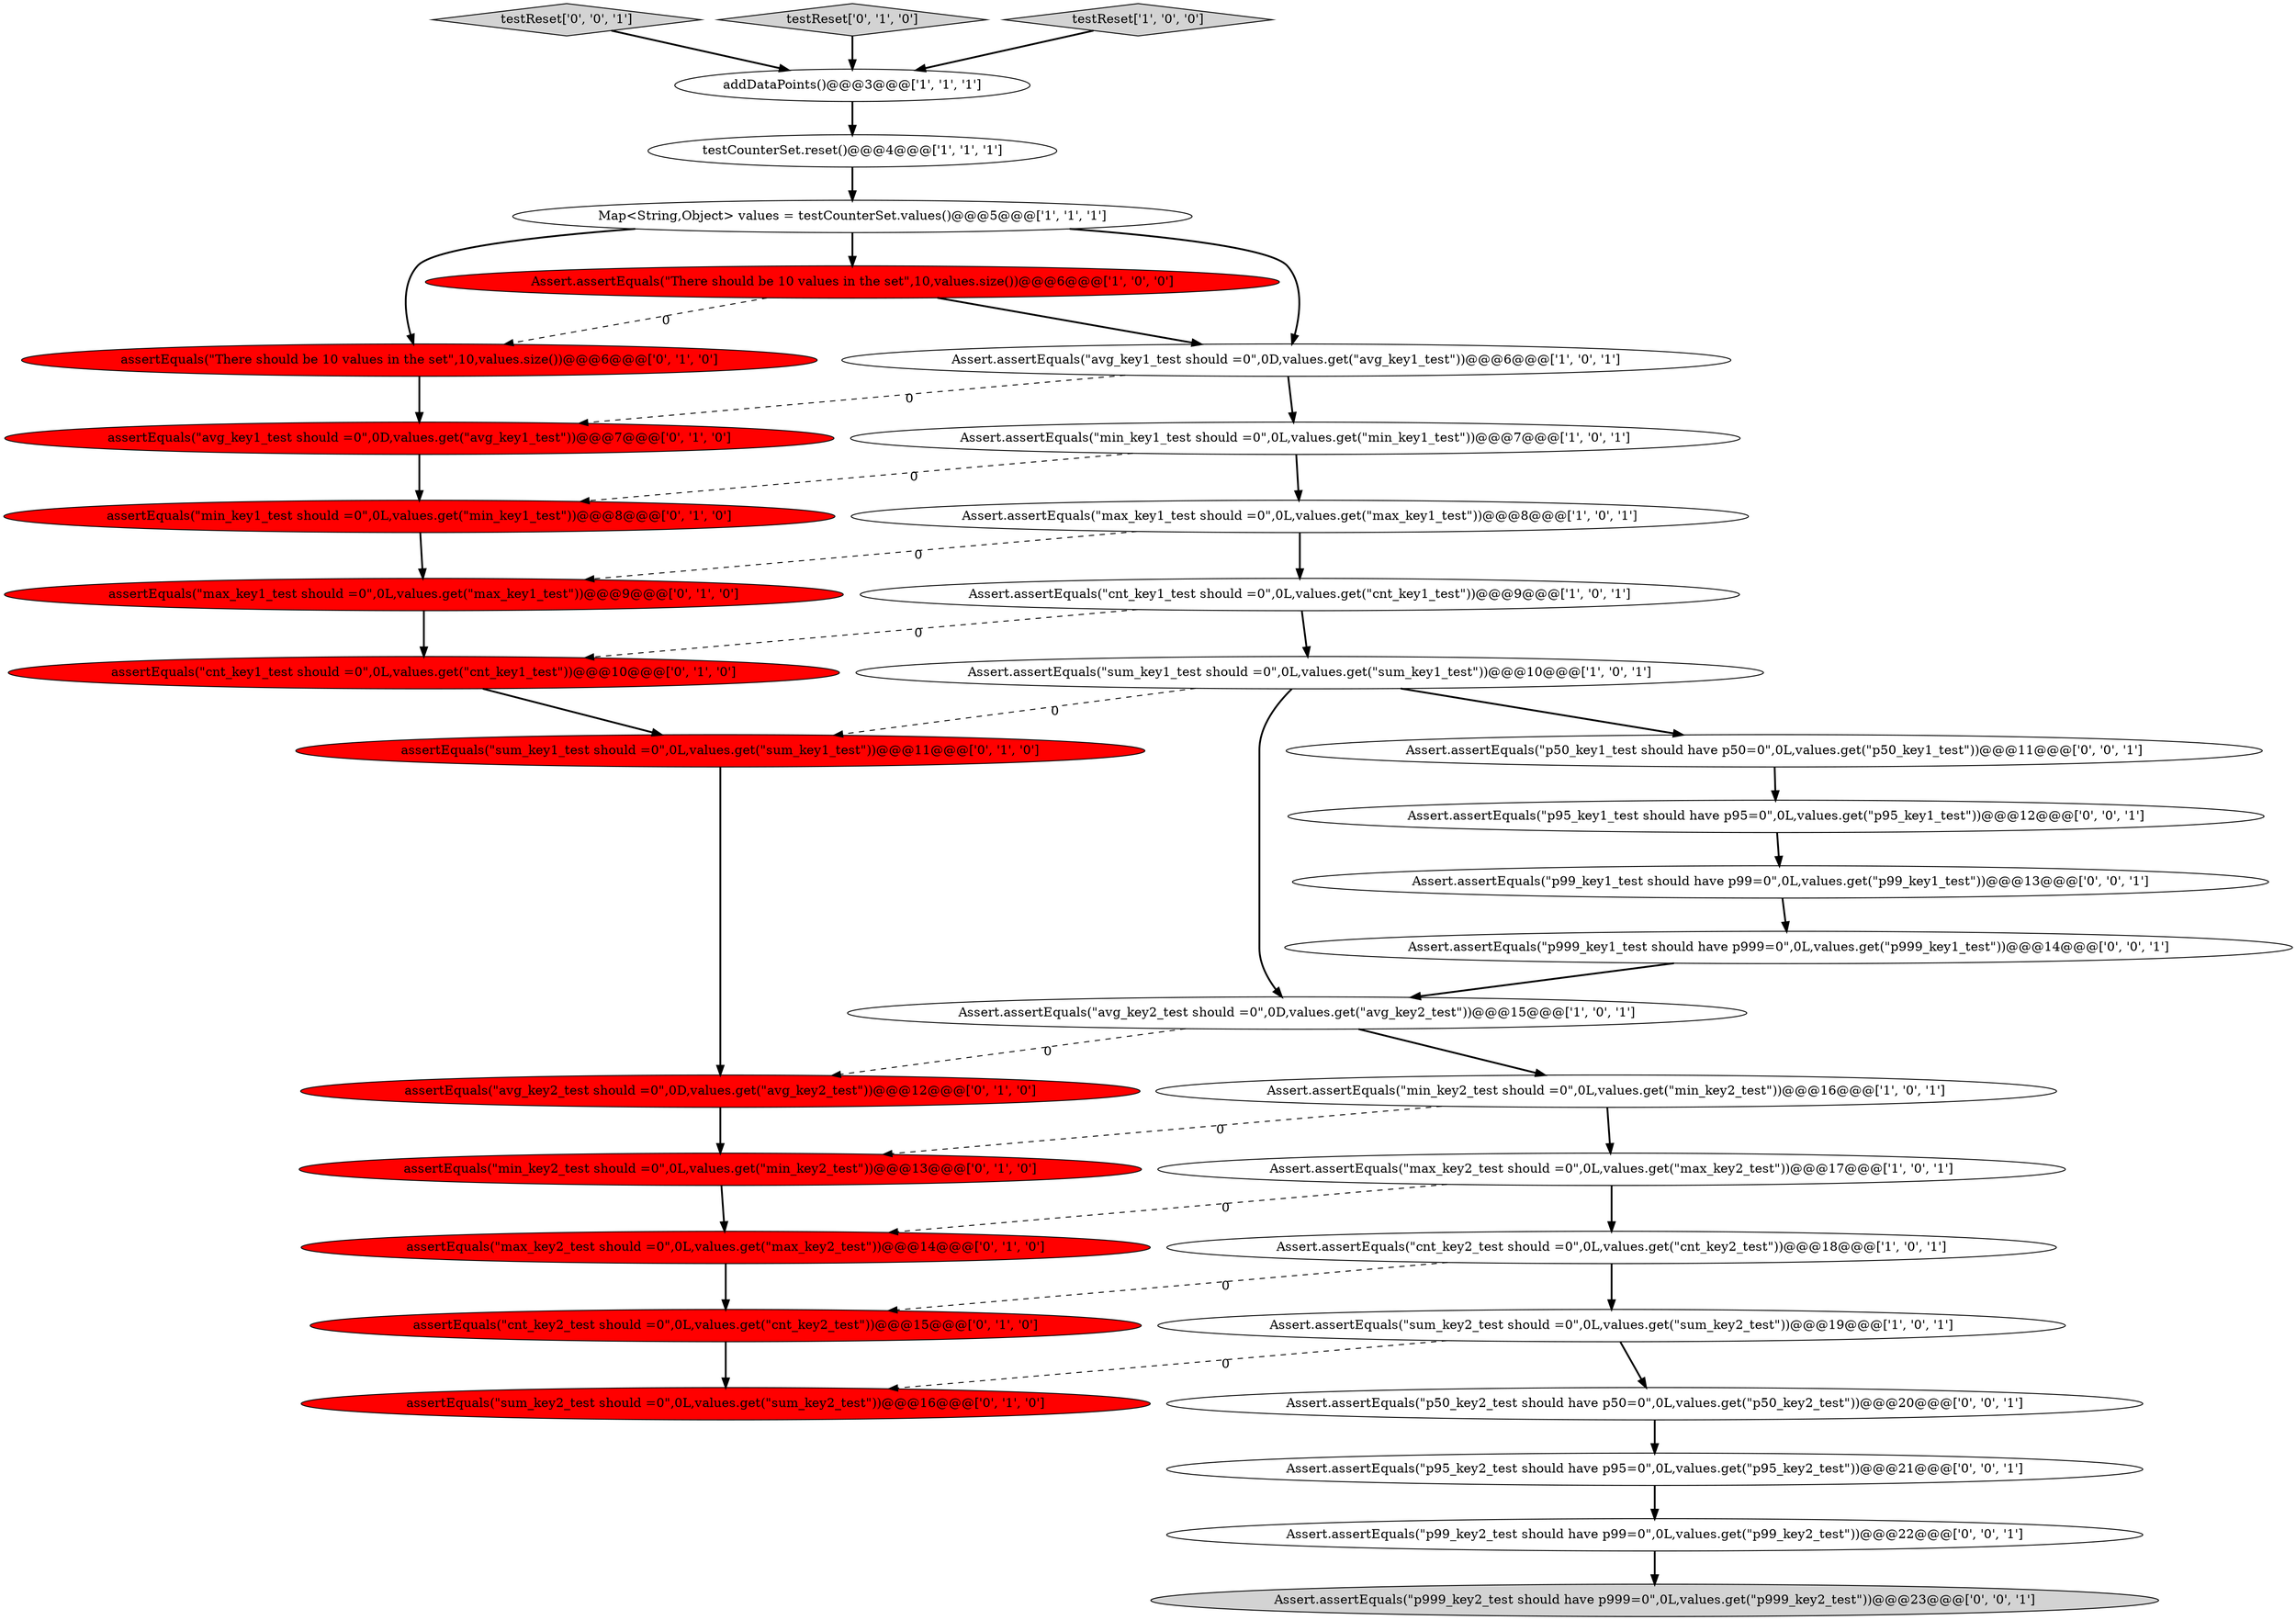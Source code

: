 digraph {
15 [style = filled, label = "assertEquals(\"min_key2_test should =0\",0L,values.get(\"min_key2_test\"))@@@13@@@['0', '1', '0']", fillcolor = red, shape = ellipse image = "AAA1AAABBB2BBB"];
4 [style = filled, label = "Assert.assertEquals(\"cnt_key1_test should =0\",0L,values.get(\"cnt_key1_test\"))@@@9@@@['1', '0', '1']", fillcolor = white, shape = ellipse image = "AAA0AAABBB1BBB"];
29 [style = filled, label = "testReset['0', '0', '1']", fillcolor = lightgray, shape = diamond image = "AAA0AAABBB3BBB"];
19 [style = filled, label = "assertEquals(\"There should be 10 values in the set\",10,values.size())@@@6@@@['0', '1', '0']", fillcolor = red, shape = ellipse image = "AAA1AAABBB2BBB"];
28 [style = filled, label = "Assert.assertEquals(\"p50_key2_test should have p50=0\",0L,values.get(\"p50_key2_test\"))@@@20@@@['0', '0', '1']", fillcolor = white, shape = ellipse image = "AAA0AAABBB3BBB"];
12 [style = filled, label = "Assert.assertEquals(\"cnt_key2_test should =0\",0L,values.get(\"cnt_key2_test\"))@@@18@@@['1', '0', '1']", fillcolor = white, shape = ellipse image = "AAA0AAABBB1BBB"];
20 [style = filled, label = "assertEquals(\"cnt_key1_test should =0\",0L,values.get(\"cnt_key1_test\"))@@@10@@@['0', '1', '0']", fillcolor = red, shape = ellipse image = "AAA1AAABBB2BBB"];
27 [style = filled, label = "Assert.assertEquals(\"p99_key2_test should have p99=0\",0L,values.get(\"p99_key2_test\"))@@@22@@@['0', '0', '1']", fillcolor = white, shape = ellipse image = "AAA0AAABBB3BBB"];
35 [style = filled, label = "Assert.assertEquals(\"p95_key2_test should have p95=0\",0L,values.get(\"p95_key2_test\"))@@@21@@@['0', '0', '1']", fillcolor = white, shape = ellipse image = "AAA0AAABBB3BBB"];
9 [style = filled, label = "Assert.assertEquals(\"min_key1_test should =0\",0L,values.get(\"min_key1_test\"))@@@7@@@['1', '0', '1']", fillcolor = white, shape = ellipse image = "AAA0AAABBB1BBB"];
14 [style = filled, label = "Assert.assertEquals(\"sum_key2_test should =0\",0L,values.get(\"sum_key2_test\"))@@@19@@@['1', '0', '1']", fillcolor = white, shape = ellipse image = "AAA0AAABBB1BBB"];
24 [style = filled, label = "assertEquals(\"sum_key1_test should =0\",0L,values.get(\"sum_key1_test\"))@@@11@@@['0', '1', '0']", fillcolor = red, shape = ellipse image = "AAA1AAABBB2BBB"];
1 [style = filled, label = "Assert.assertEquals(\"max_key1_test should =0\",0L,values.get(\"max_key1_test\"))@@@8@@@['1', '0', '1']", fillcolor = white, shape = ellipse image = "AAA0AAABBB1BBB"];
2 [style = filled, label = "addDataPoints()@@@3@@@['1', '1', '1']", fillcolor = white, shape = ellipse image = "AAA0AAABBB1BBB"];
5 [style = filled, label = "Assert.assertEquals(\"sum_key1_test should =0\",0L,values.get(\"sum_key1_test\"))@@@10@@@['1', '0', '1']", fillcolor = white, shape = ellipse image = "AAA0AAABBB1BBB"];
25 [style = filled, label = "assertEquals(\"cnt_key2_test should =0\",0L,values.get(\"cnt_key2_test\"))@@@15@@@['0', '1', '0']", fillcolor = red, shape = ellipse image = "AAA1AAABBB2BBB"];
6 [style = filled, label = "Map<String,Object> values = testCounterSet.values()@@@5@@@['1', '1', '1']", fillcolor = white, shape = ellipse image = "AAA0AAABBB1BBB"];
21 [style = filled, label = "assertEquals(\"max_key2_test should =0\",0L,values.get(\"max_key2_test\"))@@@14@@@['0', '1', '0']", fillcolor = red, shape = ellipse image = "AAA1AAABBB2BBB"];
10 [style = filled, label = "Assert.assertEquals(\"max_key2_test should =0\",0L,values.get(\"max_key2_test\"))@@@17@@@['1', '0', '1']", fillcolor = white, shape = ellipse image = "AAA0AAABBB1BBB"];
31 [style = filled, label = "Assert.assertEquals(\"p999_key1_test should have p999=0\",0L,values.get(\"p999_key1_test\"))@@@14@@@['0', '0', '1']", fillcolor = white, shape = ellipse image = "AAA0AAABBB3BBB"];
30 [style = filled, label = "Assert.assertEquals(\"p999_key2_test should have p999=0\",0L,values.get(\"p999_key2_test\"))@@@23@@@['0', '0', '1']", fillcolor = lightgray, shape = ellipse image = "AAA0AAABBB3BBB"];
16 [style = filled, label = "assertEquals(\"min_key1_test should =0\",0L,values.get(\"min_key1_test\"))@@@8@@@['0', '1', '0']", fillcolor = red, shape = ellipse image = "AAA1AAABBB2BBB"];
22 [style = filled, label = "assertEquals(\"sum_key2_test should =0\",0L,values.get(\"sum_key2_test\"))@@@16@@@['0', '1', '0']", fillcolor = red, shape = ellipse image = "AAA1AAABBB2BBB"];
23 [style = filled, label = "assertEquals(\"avg_key1_test should =0\",0D,values.get(\"avg_key1_test\"))@@@7@@@['0', '1', '0']", fillcolor = red, shape = ellipse image = "AAA1AAABBB2BBB"];
26 [style = filled, label = "testReset['0', '1', '0']", fillcolor = lightgray, shape = diamond image = "AAA0AAABBB2BBB"];
3 [style = filled, label = "Assert.assertEquals(\"avg_key1_test should =0\",0D,values.get(\"avg_key1_test\"))@@@6@@@['1', '0', '1']", fillcolor = white, shape = ellipse image = "AAA0AAABBB1BBB"];
33 [style = filled, label = "Assert.assertEquals(\"p99_key1_test should have p99=0\",0L,values.get(\"p99_key1_test\"))@@@13@@@['0', '0', '1']", fillcolor = white, shape = ellipse image = "AAA0AAABBB3BBB"];
32 [style = filled, label = "Assert.assertEquals(\"p95_key1_test should have p95=0\",0L,values.get(\"p95_key1_test\"))@@@12@@@['0', '0', '1']", fillcolor = white, shape = ellipse image = "AAA0AAABBB3BBB"];
17 [style = filled, label = "assertEquals(\"max_key1_test should =0\",0L,values.get(\"max_key1_test\"))@@@9@@@['0', '1', '0']", fillcolor = red, shape = ellipse image = "AAA1AAABBB2BBB"];
0 [style = filled, label = "testCounterSet.reset()@@@4@@@['1', '1', '1']", fillcolor = white, shape = ellipse image = "AAA0AAABBB1BBB"];
18 [style = filled, label = "assertEquals(\"avg_key2_test should =0\",0D,values.get(\"avg_key2_test\"))@@@12@@@['0', '1', '0']", fillcolor = red, shape = ellipse image = "AAA1AAABBB2BBB"];
34 [style = filled, label = "Assert.assertEquals(\"p50_key1_test should have p50=0\",0L,values.get(\"p50_key1_test\"))@@@11@@@['0', '0', '1']", fillcolor = white, shape = ellipse image = "AAA0AAABBB3BBB"];
8 [style = filled, label = "Assert.assertEquals(\"There should be 10 values in the set\",10,values.size())@@@6@@@['1', '0', '0']", fillcolor = red, shape = ellipse image = "AAA1AAABBB1BBB"];
7 [style = filled, label = "Assert.assertEquals(\"min_key2_test should =0\",0L,values.get(\"min_key2_test\"))@@@16@@@['1', '0', '1']", fillcolor = white, shape = ellipse image = "AAA0AAABBB1BBB"];
11 [style = filled, label = "Assert.assertEquals(\"avg_key2_test should =0\",0D,values.get(\"avg_key2_test\"))@@@15@@@['1', '0', '1']", fillcolor = white, shape = ellipse image = "AAA0AAABBB1BBB"];
13 [style = filled, label = "testReset['1', '0', '0']", fillcolor = lightgray, shape = diamond image = "AAA0AAABBB1BBB"];
6->3 [style = bold, label=""];
8->19 [style = dashed, label="0"];
1->4 [style = bold, label=""];
23->16 [style = bold, label=""];
35->27 [style = bold, label=""];
9->16 [style = dashed, label="0"];
10->21 [style = dashed, label="0"];
25->22 [style = bold, label=""];
0->6 [style = bold, label=""];
7->10 [style = bold, label=""];
15->21 [style = bold, label=""];
27->30 [style = bold, label=""];
8->3 [style = bold, label=""];
18->15 [style = bold, label=""];
5->24 [style = dashed, label="0"];
14->22 [style = dashed, label="0"];
14->28 [style = bold, label=""];
6->19 [style = bold, label=""];
16->17 [style = bold, label=""];
21->25 [style = bold, label=""];
24->18 [style = bold, label=""];
32->33 [style = bold, label=""];
31->11 [style = bold, label=""];
5->34 [style = bold, label=""];
3->9 [style = bold, label=""];
3->23 [style = dashed, label="0"];
26->2 [style = bold, label=""];
28->35 [style = bold, label=""];
2->0 [style = bold, label=""];
29->2 [style = bold, label=""];
1->17 [style = dashed, label="0"];
12->25 [style = dashed, label="0"];
4->20 [style = dashed, label="0"];
10->12 [style = bold, label=""];
11->18 [style = dashed, label="0"];
19->23 [style = bold, label=""];
6->8 [style = bold, label=""];
12->14 [style = bold, label=""];
13->2 [style = bold, label=""];
7->15 [style = dashed, label="0"];
33->31 [style = bold, label=""];
34->32 [style = bold, label=""];
5->11 [style = bold, label=""];
9->1 [style = bold, label=""];
20->24 [style = bold, label=""];
4->5 [style = bold, label=""];
11->7 [style = bold, label=""];
17->20 [style = bold, label=""];
}
